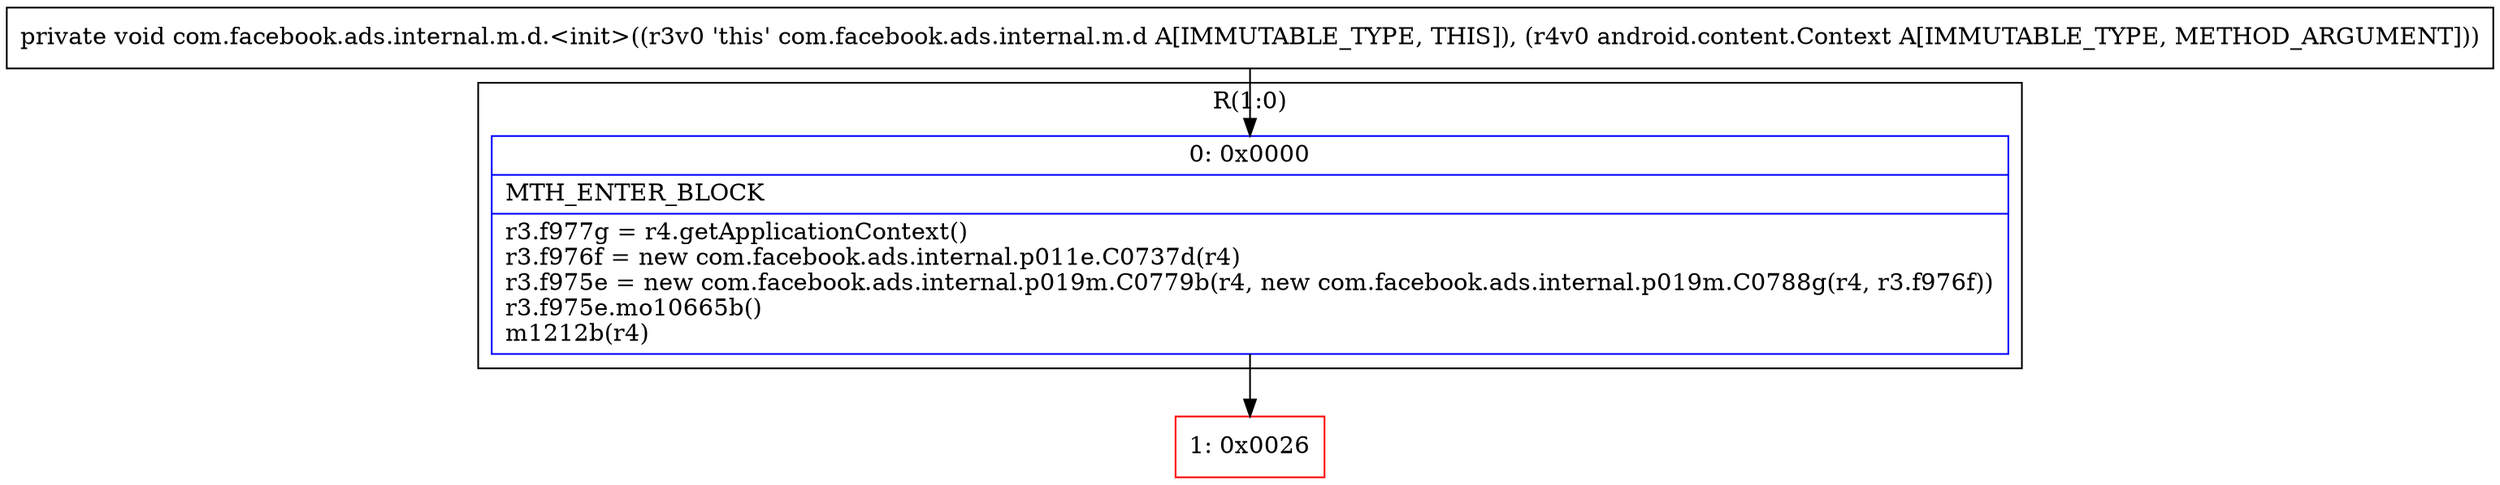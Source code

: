 digraph "CFG forcom.facebook.ads.internal.m.d.\<init\>(Landroid\/content\/Context;)V" {
subgraph cluster_Region_417208640 {
label = "R(1:0)";
node [shape=record,color=blue];
Node_0 [shape=record,label="{0\:\ 0x0000|MTH_ENTER_BLOCK\l|r3.f977g = r4.getApplicationContext()\lr3.f976f = new com.facebook.ads.internal.p011e.C0737d(r4)\lr3.f975e = new com.facebook.ads.internal.p019m.C0779b(r4, new com.facebook.ads.internal.p019m.C0788g(r4, r3.f976f))\lr3.f975e.mo10665b()\lm1212b(r4)\l}"];
}
Node_1 [shape=record,color=red,label="{1\:\ 0x0026}"];
MethodNode[shape=record,label="{private void com.facebook.ads.internal.m.d.\<init\>((r3v0 'this' com.facebook.ads.internal.m.d A[IMMUTABLE_TYPE, THIS]), (r4v0 android.content.Context A[IMMUTABLE_TYPE, METHOD_ARGUMENT])) }"];
MethodNode -> Node_0;
Node_0 -> Node_1;
}

